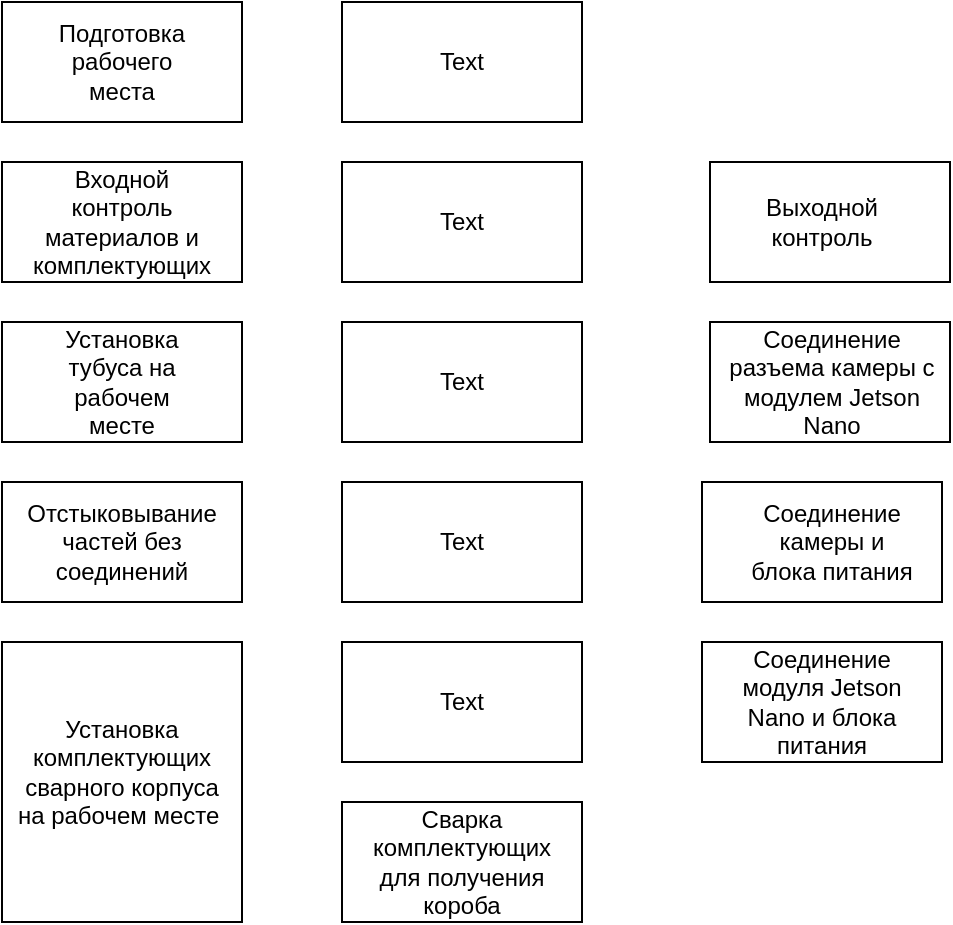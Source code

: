 <mxfile version="24.4.6" type="github">
  <diagram name="Страница — 1" id="DUjbO_lCwUIh7EZs8qsn">
    <mxGraphModel dx="573" dy="547" grid="1" gridSize="10" guides="1" tooltips="1" connect="1" arrows="1" fold="1" page="1" pageScale="1" pageWidth="827" pageHeight="1169" math="0" shadow="0">
      <root>
        <mxCell id="0" />
        <mxCell id="1" parent="0" />
        <mxCell id="svQDPKIYkcb3EGDweqrt-1" value="" style="rounded=0;whiteSpace=wrap;html=1;" vertex="1" parent="1">
          <mxGeometry x="140" y="90" width="120" height="60" as="geometry" />
        </mxCell>
        <mxCell id="svQDPKIYkcb3EGDweqrt-2" value="" style="rounded=0;whiteSpace=wrap;html=1;" vertex="1" parent="1">
          <mxGeometry x="140" y="330" width="120" height="60" as="geometry" />
        </mxCell>
        <mxCell id="svQDPKIYkcb3EGDweqrt-3" value="" style="rounded=0;whiteSpace=wrap;html=1;" vertex="1" parent="1">
          <mxGeometry x="140" y="250" width="120" height="60" as="geometry" />
        </mxCell>
        <mxCell id="svQDPKIYkcb3EGDweqrt-4" value="" style="rounded=0;whiteSpace=wrap;html=1;" vertex="1" parent="1">
          <mxGeometry x="140" y="170" width="120" height="60" as="geometry" />
        </mxCell>
        <mxCell id="svQDPKIYkcb3EGDweqrt-5" value="" style="rounded=0;whiteSpace=wrap;html=1;" vertex="1" parent="1">
          <mxGeometry x="140" y="410" width="120" height="140" as="geometry" />
        </mxCell>
        <mxCell id="svQDPKIYkcb3EGDweqrt-6" value="" style="rounded=0;whiteSpace=wrap;html=1;" vertex="1" parent="1">
          <mxGeometry x="490" y="410" width="120" height="60" as="geometry" />
        </mxCell>
        <mxCell id="svQDPKIYkcb3EGDweqrt-7" value="" style="rounded=0;whiteSpace=wrap;html=1;" vertex="1" parent="1">
          <mxGeometry x="490" y="330" width="120" height="60" as="geometry" />
        </mxCell>
        <mxCell id="svQDPKIYkcb3EGDweqrt-8" value="" style="rounded=0;whiteSpace=wrap;html=1;" vertex="1" parent="1">
          <mxGeometry x="494" y="250" width="120" height="60" as="geometry" />
        </mxCell>
        <mxCell id="svQDPKIYkcb3EGDweqrt-9" value="" style="rounded=0;whiteSpace=wrap;html=1;" vertex="1" parent="1">
          <mxGeometry x="494" y="170" width="120" height="60" as="geometry" />
        </mxCell>
        <mxCell id="svQDPKIYkcb3EGDweqrt-10" value="Подготовка рабочего места" style="text;strokeColor=none;align=center;fillColor=none;html=1;verticalAlign=middle;whiteSpace=wrap;rounded=0;" vertex="1" parent="1">
          <mxGeometry x="170" y="105" width="60" height="30" as="geometry" />
        </mxCell>
        <mxCell id="svQDPKIYkcb3EGDweqrt-11" value="&lt;div&gt;Установка&lt;/div&gt;&lt;div&gt;тубуса на рабочем месте&lt;br&gt; &lt;/div&gt;" style="text;strokeColor=none;align=center;fillColor=none;html=1;verticalAlign=middle;whiteSpace=wrap;rounded=0;" vertex="1" parent="1">
          <mxGeometry x="170" y="265" width="60" height="30" as="geometry" />
        </mxCell>
        <mxCell id="svQDPKIYkcb3EGDweqrt-12" value="Входной контроль материалов и комплектующих" style="text;strokeColor=none;align=center;fillColor=none;html=1;verticalAlign=middle;whiteSpace=wrap;rounded=0;" vertex="1" parent="1">
          <mxGeometry x="150" y="185" width="100" height="30" as="geometry" />
        </mxCell>
        <mxCell id="svQDPKIYkcb3EGDweqrt-13" value="Отстыковывание частей без соединений" style="text;strokeColor=none;align=center;fillColor=none;html=1;verticalAlign=middle;whiteSpace=wrap;rounded=0;" vertex="1" parent="1">
          <mxGeometry x="155" y="342.5" width="90" height="35" as="geometry" />
        </mxCell>
        <mxCell id="svQDPKIYkcb3EGDweqrt-15" value="Соединение модуля Jetson Nano и блока питания" style="text;strokeColor=none;align=center;fillColor=none;html=1;verticalAlign=middle;whiteSpace=wrap;rounded=0;" vertex="1" parent="1">
          <mxGeometry x="500" y="425" width="100" height="30" as="geometry" />
        </mxCell>
        <mxCell id="svQDPKIYkcb3EGDweqrt-16" value="Соединение камеры и блока питания" style="text;strokeColor=none;align=center;fillColor=none;html=1;verticalAlign=middle;whiteSpace=wrap;rounded=0;" vertex="1" parent="1">
          <mxGeometry x="510" y="345" width="90" height="30" as="geometry" />
        </mxCell>
        <mxCell id="svQDPKIYkcb3EGDweqrt-17" value="Соединение разъема камеры с модулем Jetson Nano " style="text;strokeColor=none;align=center;fillColor=none;html=1;verticalAlign=middle;whiteSpace=wrap;rounded=0;" vertex="1" parent="1">
          <mxGeometry x="500" y="265" width="110" height="30" as="geometry" />
        </mxCell>
        <mxCell id="svQDPKIYkcb3EGDweqrt-18" value="Выходной контроль" style="text;strokeColor=none;align=center;fillColor=none;html=1;verticalAlign=middle;whiteSpace=wrap;rounded=0;" vertex="1" parent="1">
          <mxGeometry x="520" y="185" width="60" height="30" as="geometry" />
        </mxCell>
        <mxCell id="svQDPKIYkcb3EGDweqrt-19" value="" style="rounded=0;whiteSpace=wrap;html=1;" vertex="1" parent="1">
          <mxGeometry x="310" y="90" width="120" height="60" as="geometry" />
        </mxCell>
        <mxCell id="svQDPKIYkcb3EGDweqrt-20" value="" style="rounded=0;whiteSpace=wrap;html=1;" vertex="1" parent="1">
          <mxGeometry x="310" y="170" width="120" height="60" as="geometry" />
        </mxCell>
        <mxCell id="svQDPKIYkcb3EGDweqrt-21" value="Text" style="text;strokeColor=none;align=center;fillColor=none;html=1;verticalAlign=middle;whiteSpace=wrap;rounded=0;" vertex="1" parent="1">
          <mxGeometry x="340" y="105" width="60" height="30" as="geometry" />
        </mxCell>
        <mxCell id="svQDPKIYkcb3EGDweqrt-22" value="Text" style="text;strokeColor=none;align=center;fillColor=none;html=1;verticalAlign=middle;whiteSpace=wrap;rounded=0;" vertex="1" parent="1">
          <mxGeometry x="340" y="185" width="60" height="30" as="geometry" />
        </mxCell>
        <mxCell id="svQDPKIYkcb3EGDweqrt-23" value="" style="rounded=0;whiteSpace=wrap;html=1;" vertex="1" parent="1">
          <mxGeometry x="310" y="250" width="120" height="60" as="geometry" />
        </mxCell>
        <mxCell id="svQDPKIYkcb3EGDweqrt-24" value="" style="rounded=0;whiteSpace=wrap;html=1;" vertex="1" parent="1">
          <mxGeometry x="310" y="330" width="120" height="60" as="geometry" />
        </mxCell>
        <mxCell id="svQDPKIYkcb3EGDweqrt-25" value="Text" style="text;strokeColor=none;align=center;fillColor=none;html=1;verticalAlign=middle;whiteSpace=wrap;rounded=0;" vertex="1" parent="1">
          <mxGeometry x="340" y="265" width="60" height="30" as="geometry" />
        </mxCell>
        <mxCell id="svQDPKIYkcb3EGDweqrt-26" value="Text" style="text;strokeColor=none;align=center;fillColor=none;html=1;verticalAlign=middle;whiteSpace=wrap;rounded=0;" vertex="1" parent="1">
          <mxGeometry x="340" y="345" width="60" height="30" as="geometry" />
        </mxCell>
        <mxCell id="svQDPKIYkcb3EGDweqrt-27" value="" style="rounded=0;whiteSpace=wrap;html=1;" vertex="1" parent="1">
          <mxGeometry x="310" y="410" width="120" height="60" as="geometry" />
        </mxCell>
        <mxCell id="svQDPKIYkcb3EGDweqrt-28" value="" style="rounded=0;whiteSpace=wrap;html=1;" vertex="1" parent="1">
          <mxGeometry x="310" y="490" width="120" height="60" as="geometry" />
        </mxCell>
        <mxCell id="svQDPKIYkcb3EGDweqrt-29" value="Text" style="text;strokeColor=none;align=center;fillColor=none;html=1;verticalAlign=middle;whiteSpace=wrap;rounded=0;" vertex="1" parent="1">
          <mxGeometry x="340" y="425" width="60" height="30" as="geometry" />
        </mxCell>
        <mxCell id="svQDPKIYkcb3EGDweqrt-30" value="Сварка комплектующих для получения короба" style="text;strokeColor=none;align=center;fillColor=none;html=1;verticalAlign=middle;whiteSpace=wrap;rounded=0;" vertex="1" parent="1">
          <mxGeometry x="340" y="505" width="60" height="30" as="geometry" />
        </mxCell>
        <mxCell id="svQDPKIYkcb3EGDweqrt-32" value="Установка комплектующих сварного корпуса на рабочем месте&amp;nbsp; " style="text;strokeColor=none;align=center;fillColor=none;html=1;verticalAlign=middle;whiteSpace=wrap;rounded=0;" vertex="1" parent="1">
          <mxGeometry x="145" y="435" width="110" height="80" as="geometry" />
        </mxCell>
      </root>
    </mxGraphModel>
  </diagram>
</mxfile>
